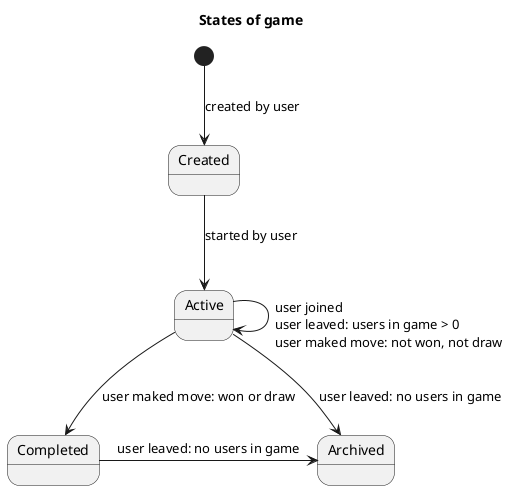 @startuml

title States of game

[*] --> Created : created by user
Created --> Active: started by user
Active --> Completed: user maked move: won or draw
Active --> Active: \luser joined\luser leaved: users in game > 0\luser maked move: not won, not draw
Completed -r-> Archived: user leaved: no users in game
Active -r-> Archived: user leaved: no users in game

@enduml